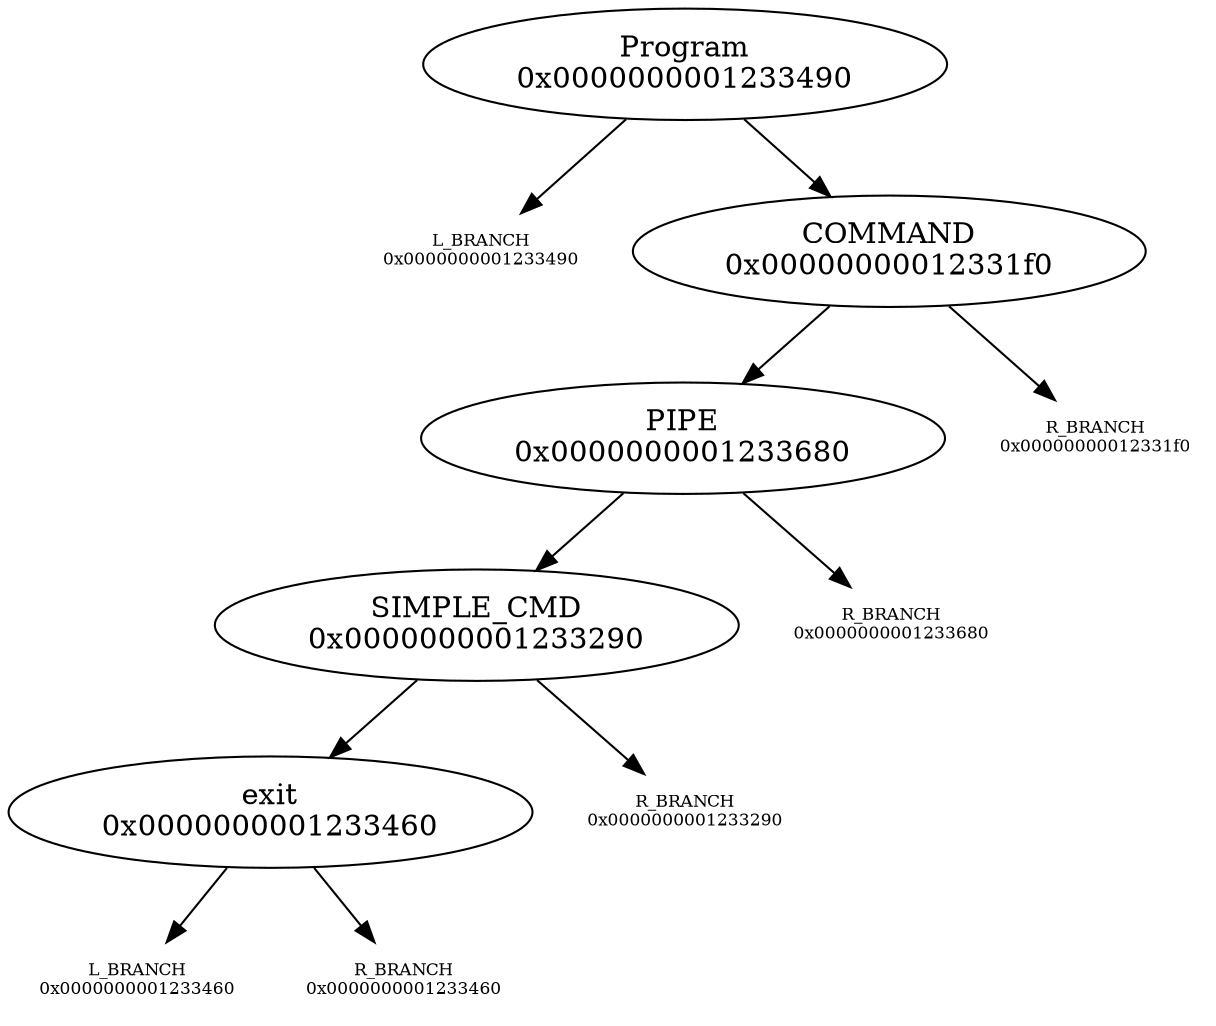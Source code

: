 digraph graphname {
"Program\n0x0000000001233490" -> "L_BRANCH\n0x0000000001233490";
"L_BRANCH\n0x0000000001233490" [shape=none fontsize=8]
"Program\n0x0000000001233490" -> "COMMAND\n0x00000000012331f0";
"COMMAND\n0x00000000012331f0" -> "PIPE\n0x0000000001233680";
"COMMAND\n0x00000000012331f0" -> "R_BRANCH\n0x00000000012331f0";
"R_BRANCH\n0x00000000012331f0" [shape=none fontsize=8]
"PIPE\n0x0000000001233680" -> "SIMPLE_CMD\n0x0000000001233290";
"PIPE\n0x0000000001233680" -> "R_BRANCH\n0x0000000001233680";
"R_BRANCH\n0x0000000001233680" [shape=none fontsize=8]
"SIMPLE_CMD\n0x0000000001233290" -> "exit\n0x0000000001233460";
"SIMPLE_CMD\n0x0000000001233290" -> "R_BRANCH\n0x0000000001233290";
"R_BRANCH\n0x0000000001233290" [shape=none fontsize=8]
"exit\n0x0000000001233460" -> "L_BRANCH\n0x0000000001233460";
"L_BRANCH\n0x0000000001233460" [shape=none fontsize=8]
"exit\n0x0000000001233460" -> "R_BRANCH\n0x0000000001233460";
"R_BRANCH\n0x0000000001233460" [shape=none fontsize=8]

}